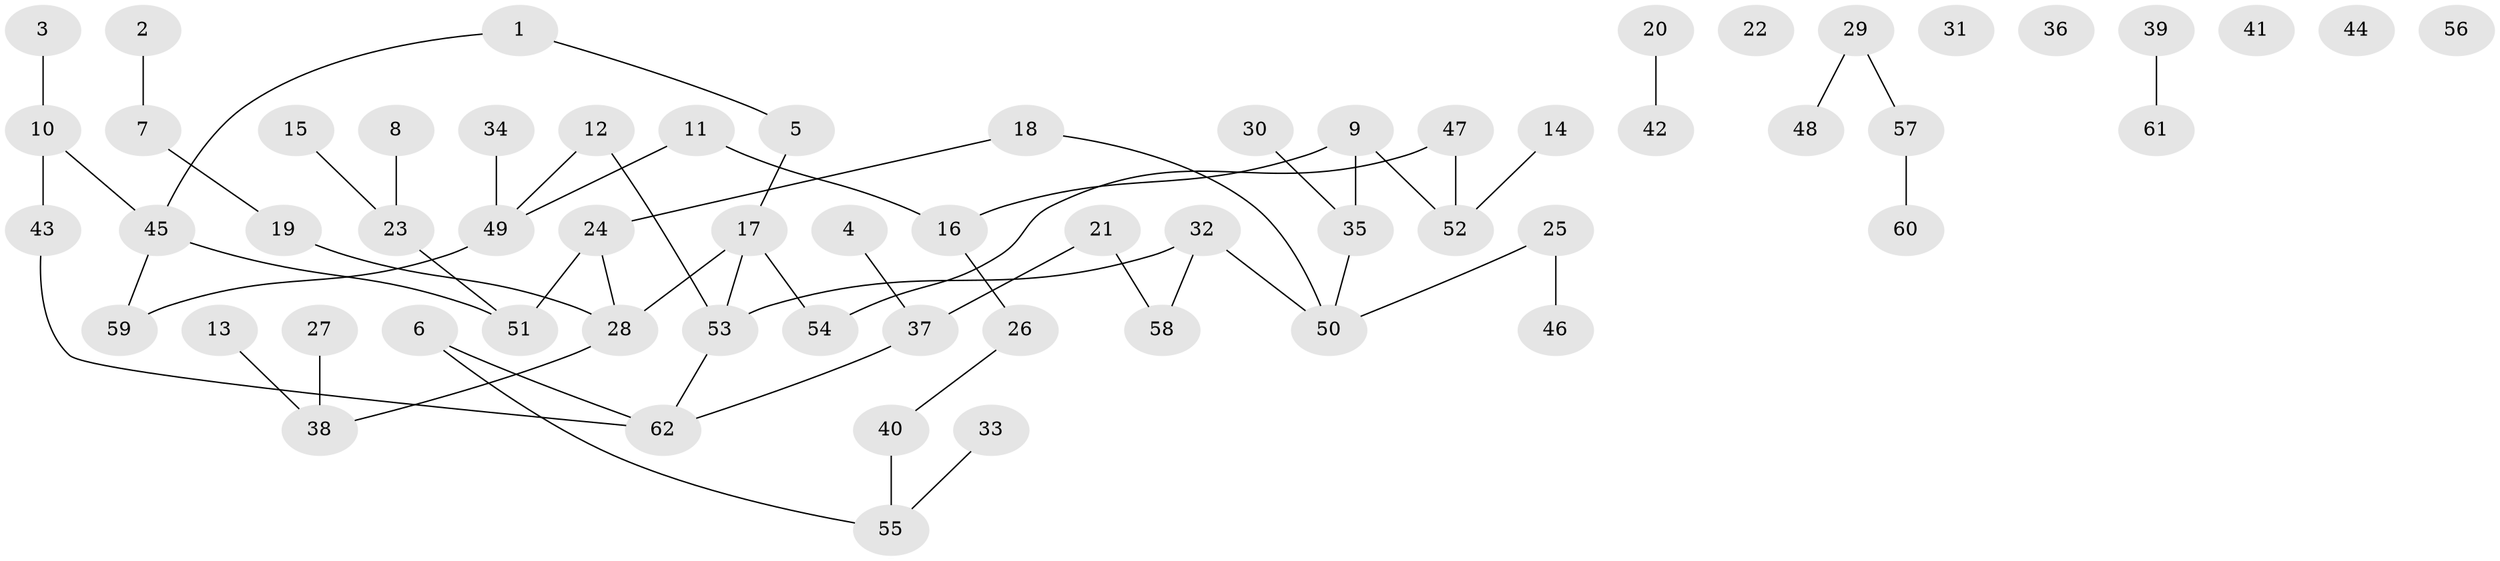 // coarse degree distribution, {2: 0.325, 1: 0.2, 4: 0.1, 3: 0.125, 6: 0.025, 0: 0.2, 5: 0.025}
// Generated by graph-tools (version 1.1) at 2025/41/03/06/25 10:41:21]
// undirected, 62 vertices, 60 edges
graph export_dot {
graph [start="1"]
  node [color=gray90,style=filled];
  1;
  2;
  3;
  4;
  5;
  6;
  7;
  8;
  9;
  10;
  11;
  12;
  13;
  14;
  15;
  16;
  17;
  18;
  19;
  20;
  21;
  22;
  23;
  24;
  25;
  26;
  27;
  28;
  29;
  30;
  31;
  32;
  33;
  34;
  35;
  36;
  37;
  38;
  39;
  40;
  41;
  42;
  43;
  44;
  45;
  46;
  47;
  48;
  49;
  50;
  51;
  52;
  53;
  54;
  55;
  56;
  57;
  58;
  59;
  60;
  61;
  62;
  1 -- 5;
  1 -- 45;
  2 -- 7;
  3 -- 10;
  4 -- 37;
  5 -- 17;
  6 -- 55;
  6 -- 62;
  7 -- 19;
  8 -- 23;
  9 -- 16;
  9 -- 35;
  9 -- 52;
  10 -- 43;
  10 -- 45;
  11 -- 16;
  11 -- 49;
  12 -- 49;
  12 -- 53;
  13 -- 38;
  14 -- 52;
  15 -- 23;
  16 -- 26;
  17 -- 28;
  17 -- 53;
  17 -- 54;
  18 -- 24;
  18 -- 50;
  19 -- 28;
  20 -- 42;
  21 -- 37;
  21 -- 58;
  23 -- 51;
  24 -- 28;
  24 -- 51;
  25 -- 46;
  25 -- 50;
  26 -- 40;
  27 -- 38;
  28 -- 38;
  29 -- 48;
  29 -- 57;
  30 -- 35;
  32 -- 50;
  32 -- 53;
  32 -- 58;
  33 -- 55;
  34 -- 49;
  35 -- 50;
  37 -- 62;
  39 -- 61;
  40 -- 55;
  43 -- 62;
  45 -- 51;
  45 -- 59;
  47 -- 52;
  47 -- 54;
  49 -- 59;
  53 -- 62;
  57 -- 60;
}
